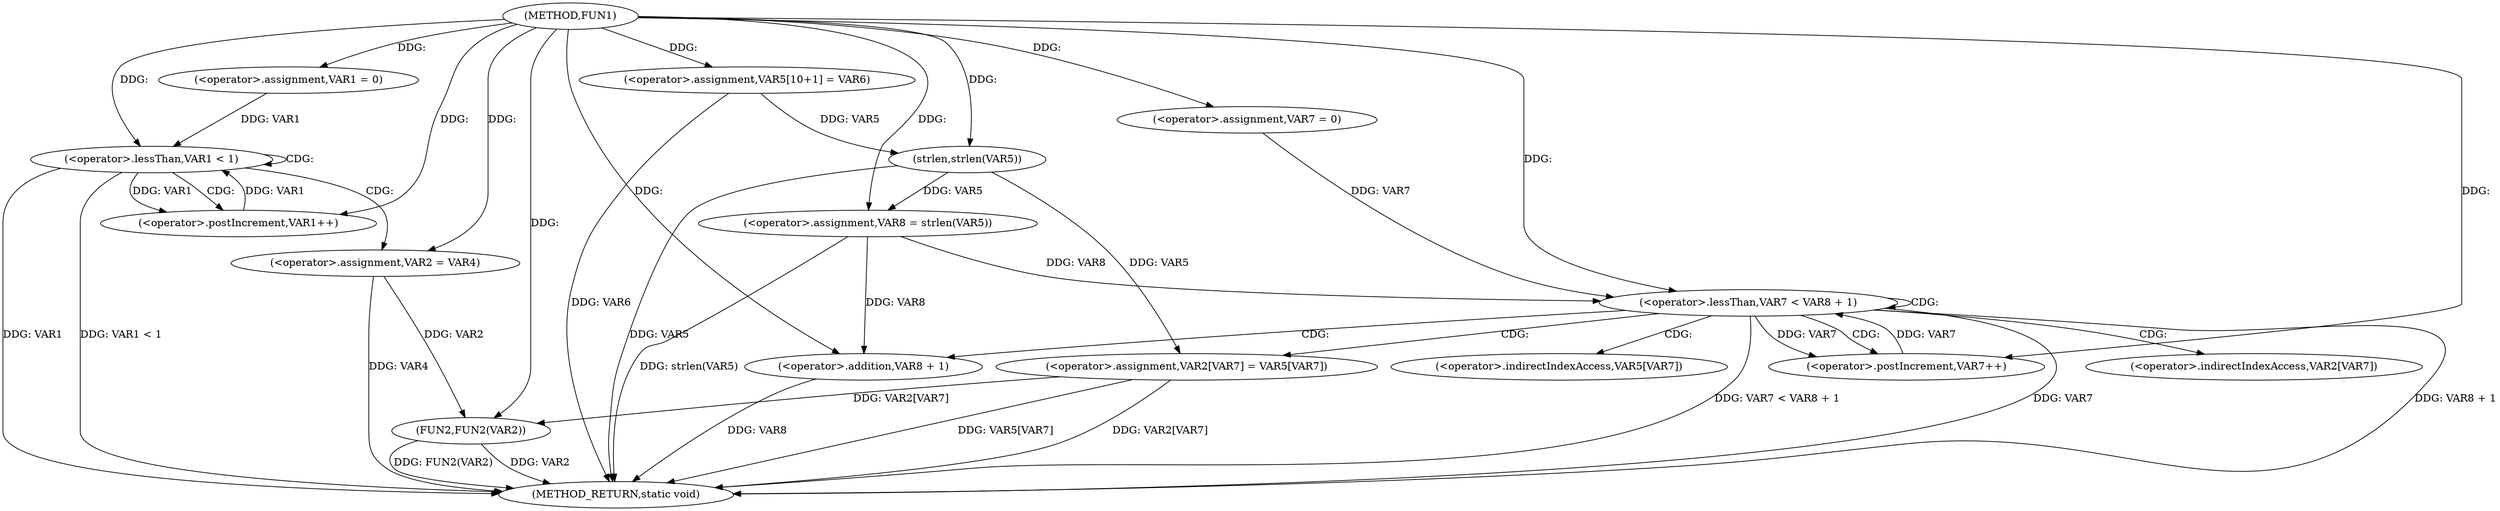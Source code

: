 digraph FUN1 {  
"1000100" [label = "(METHOD,FUN1)" ]
"1000151" [label = "(METHOD_RETURN,static void)" ]
"1000107" [label = "(<operator>.assignment,VAR1 = 0)" ]
"1000110" [label = "(<operator>.lessThan,VAR1 < 1)" ]
"1000113" [label = "(<operator>.postIncrement,VAR1++)" ]
"1000116" [label = "(<operator>.assignment,VAR2 = VAR4)" ]
"1000121" [label = "(<operator>.assignment,VAR5[10+1] = VAR6)" ]
"1000126" [label = "(<operator>.assignment,VAR8 = strlen(VAR5))" ]
"1000128" [label = "(strlen,strlen(VAR5))" ]
"1000131" [label = "(<operator>.assignment,VAR7 = 0)" ]
"1000134" [label = "(<operator>.lessThan,VAR7 < VAR8 + 1)" ]
"1000136" [label = "(<operator>.addition,VAR8 + 1)" ]
"1000139" [label = "(<operator>.postIncrement,VAR7++)" ]
"1000142" [label = "(<operator>.assignment,VAR2[VAR7] = VAR5[VAR7])" ]
"1000149" [label = "(FUN2,FUN2(VAR2))" ]
"1000143" [label = "(<operator>.indirectIndexAccess,VAR2[VAR7])" ]
"1000146" [label = "(<operator>.indirectIndexAccess,VAR5[VAR7])" ]
  "1000149" -> "1000151"  [ label = "DDG: FUN2(VAR2)"] 
  "1000116" -> "1000151"  [ label = "DDG: VAR4"] 
  "1000149" -> "1000151"  [ label = "DDG: VAR2"] 
  "1000126" -> "1000151"  [ label = "DDG: strlen(VAR5)"] 
  "1000142" -> "1000151"  [ label = "DDG: VAR5[VAR7]"] 
  "1000136" -> "1000151"  [ label = "DDG: VAR8"] 
  "1000121" -> "1000151"  [ label = "DDG: VAR6"] 
  "1000128" -> "1000151"  [ label = "DDG: VAR5"] 
  "1000134" -> "1000151"  [ label = "DDG: VAR7 < VAR8 + 1"] 
  "1000134" -> "1000151"  [ label = "DDG: VAR7"] 
  "1000110" -> "1000151"  [ label = "DDG: VAR1 < 1"] 
  "1000142" -> "1000151"  [ label = "DDG: VAR2[VAR7]"] 
  "1000134" -> "1000151"  [ label = "DDG: VAR8 + 1"] 
  "1000110" -> "1000151"  [ label = "DDG: VAR1"] 
  "1000100" -> "1000107"  [ label = "DDG: "] 
  "1000107" -> "1000110"  [ label = "DDG: VAR1"] 
  "1000113" -> "1000110"  [ label = "DDG: VAR1"] 
  "1000100" -> "1000110"  [ label = "DDG: "] 
  "1000110" -> "1000113"  [ label = "DDG: VAR1"] 
  "1000100" -> "1000113"  [ label = "DDG: "] 
  "1000100" -> "1000116"  [ label = "DDG: "] 
  "1000100" -> "1000121"  [ label = "DDG: "] 
  "1000128" -> "1000126"  [ label = "DDG: VAR5"] 
  "1000100" -> "1000126"  [ label = "DDG: "] 
  "1000121" -> "1000128"  [ label = "DDG: VAR5"] 
  "1000100" -> "1000128"  [ label = "DDG: "] 
  "1000100" -> "1000131"  [ label = "DDG: "] 
  "1000131" -> "1000134"  [ label = "DDG: VAR7"] 
  "1000139" -> "1000134"  [ label = "DDG: VAR7"] 
  "1000100" -> "1000134"  [ label = "DDG: "] 
  "1000126" -> "1000134"  [ label = "DDG: VAR8"] 
  "1000126" -> "1000136"  [ label = "DDG: VAR8"] 
  "1000100" -> "1000136"  [ label = "DDG: "] 
  "1000134" -> "1000139"  [ label = "DDG: VAR7"] 
  "1000100" -> "1000139"  [ label = "DDG: "] 
  "1000128" -> "1000142"  [ label = "DDG: VAR5"] 
  "1000116" -> "1000149"  [ label = "DDG: VAR2"] 
  "1000142" -> "1000149"  [ label = "DDG: VAR2[VAR7]"] 
  "1000100" -> "1000149"  [ label = "DDG: "] 
  "1000110" -> "1000110"  [ label = "CDG: "] 
  "1000110" -> "1000116"  [ label = "CDG: "] 
  "1000110" -> "1000113"  [ label = "CDG: "] 
  "1000134" -> "1000142"  [ label = "CDG: "] 
  "1000134" -> "1000139"  [ label = "CDG: "] 
  "1000134" -> "1000146"  [ label = "CDG: "] 
  "1000134" -> "1000143"  [ label = "CDG: "] 
  "1000134" -> "1000136"  [ label = "CDG: "] 
  "1000134" -> "1000134"  [ label = "CDG: "] 
}
